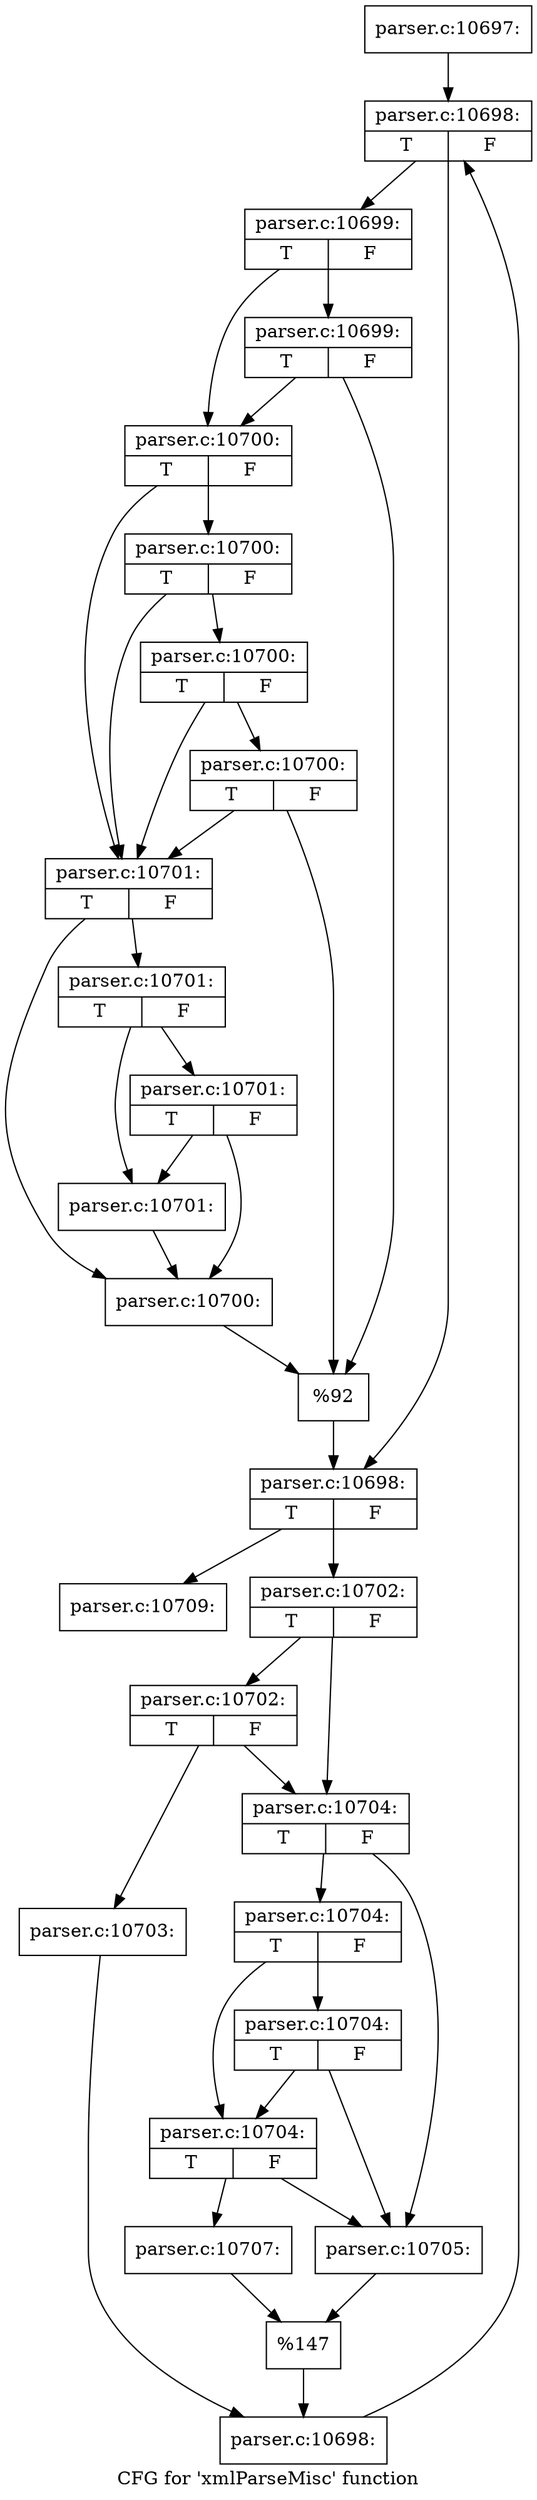 digraph "CFG for 'xmlParseMisc' function" {
	label="CFG for 'xmlParseMisc' function";

	Node0x482d1f0 [shape=record,label="{parser.c:10697:}"];
	Node0x482d1f0 -> Node0x4842c60;
	Node0x4842c60 [shape=record,label="{parser.c:10698:|{<s0>T|<s1>F}}"];
	Node0x4842c60 -> Node0x482ce40;
	Node0x4842c60 -> Node0x4842f00;
	Node0x482ce40 [shape=record,label="{parser.c:10699:|{<s0>T|<s1>F}}"];
	Node0x482ce40 -> Node0x48439a0;
	Node0x482ce40 -> Node0x4843920;
	Node0x48439a0 [shape=record,label="{parser.c:10699:|{<s0>T|<s1>F}}"];
	Node0x48439a0 -> Node0x4843880;
	Node0x48439a0 -> Node0x4843920;
	Node0x4843920 [shape=record,label="{parser.c:10700:|{<s0>T|<s1>F}}"];
	Node0x4843920 -> Node0x48444e0;
	Node0x4843920 -> Node0x48438d0;
	Node0x48444e0 [shape=record,label="{parser.c:10700:|{<s0>T|<s1>F}}"];
	Node0x48444e0 -> Node0x4844490;
	Node0x48444e0 -> Node0x48438d0;
	Node0x4844490 [shape=record,label="{parser.c:10700:|{<s0>T|<s1>F}}"];
	Node0x4844490 -> Node0x4844410;
	Node0x4844490 -> Node0x48438d0;
	Node0x4844410 [shape=record,label="{parser.c:10700:|{<s0>T|<s1>F}}"];
	Node0x4844410 -> Node0x4843880;
	Node0x4844410 -> Node0x48438d0;
	Node0x48438d0 [shape=record,label="{parser.c:10701:|{<s0>T|<s1>F}}"];
	Node0x48438d0 -> Node0x4845920;
	Node0x48438d0 -> Node0x48459c0;
	Node0x48459c0 [shape=record,label="{parser.c:10701:|{<s0>T|<s1>F}}"];
	Node0x48459c0 -> Node0x4845ea0;
	Node0x48459c0 -> Node0x4845970;
	Node0x4845ea0 [shape=record,label="{parser.c:10701:|{<s0>T|<s1>F}}"];
	Node0x4845ea0 -> Node0x4845920;
	Node0x4845ea0 -> Node0x4845970;
	Node0x4845970 [shape=record,label="{parser.c:10701:}"];
	Node0x4845970 -> Node0x4845920;
	Node0x4845920 [shape=record,label="{parser.c:10700:}"];
	Node0x4845920 -> Node0x4843880;
	Node0x4843880 [shape=record,label="{%92}"];
	Node0x4843880 -> Node0x4842f00;
	Node0x4842f00 [shape=record,label="{parser.c:10698:|{<s0>T|<s1>F}}"];
	Node0x4842f00 -> Node0x48458d0;
	Node0x4842f00 -> Node0x4842e80;
	Node0x48458d0 [shape=record,label="{parser.c:10702:|{<s0>T|<s1>F}}"];
	Node0x48458d0 -> Node0x4846f70;
	Node0x48458d0 -> Node0x4846f20;
	Node0x4846f70 [shape=record,label="{parser.c:10702:|{<s0>T|<s1>F}}"];
	Node0x4846f70 -> Node0x4846750;
	Node0x4846f70 -> Node0x4846f20;
	Node0x4846750 [shape=record,label="{parser.c:10703:}"];
	Node0x4846750 -> Node0x4846ed0;
	Node0x4846f20 [shape=record,label="{parser.c:10704:|{<s0>T|<s1>F}}"];
	Node0x4846f20 -> Node0x4847cc0;
	Node0x4846f20 -> Node0x4847e30;
	Node0x4847e30 [shape=record,label="{parser.c:10704:|{<s0>T|<s1>F}}"];
	Node0x4847e30 -> Node0x4848310;
	Node0x4847e30 -> Node0x4847db0;
	Node0x4848310 [shape=record,label="{parser.c:10704:|{<s0>T|<s1>F}}"];
	Node0x4848310 -> Node0x4847cc0;
	Node0x4848310 -> Node0x4847db0;
	Node0x4847db0 [shape=record,label="{parser.c:10704:|{<s0>T|<s1>F}}"];
	Node0x4847db0 -> Node0x4847cc0;
	Node0x4847db0 -> Node0x4847d60;
	Node0x4847cc0 [shape=record,label="{parser.c:10705:}"];
	Node0x4847cc0 -> Node0x4847d10;
	Node0x4847d60 [shape=record,label="{parser.c:10707:}"];
	Node0x4847d60 -> Node0x4847d10;
	Node0x4847d10 [shape=record,label="{%147}"];
	Node0x4847d10 -> Node0x4846ed0;
	Node0x4846ed0 [shape=record,label="{parser.c:10698:}"];
	Node0x4846ed0 -> Node0x4842c60;
	Node0x4842e80 [shape=record,label="{parser.c:10709:}"];
}
